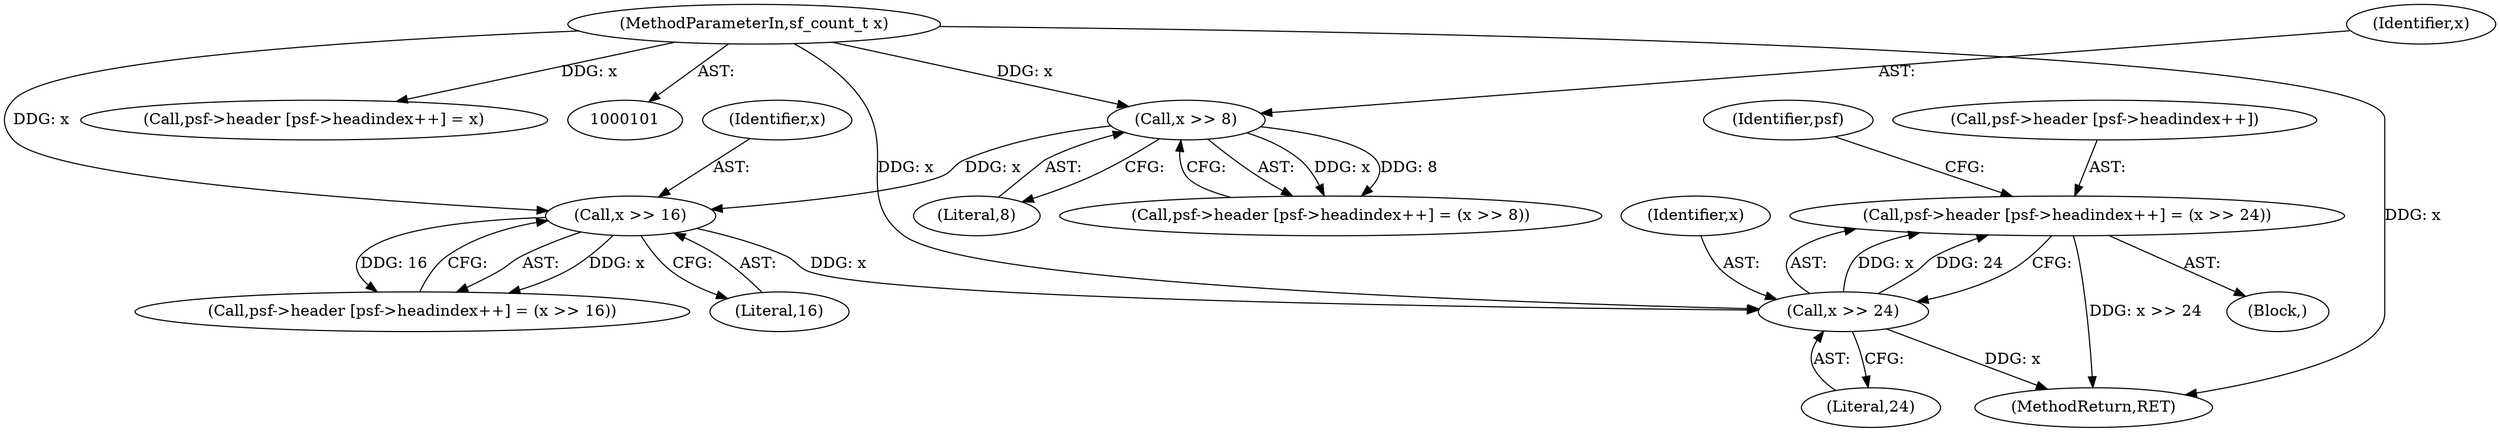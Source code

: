 digraph "1_libsndfile_708e996c87c5fae77b104ccfeb8f6db784c32074_7@pointer" {
"1000151" [label="(Call,psf->header [psf->headindex++] = (x >> 24))"];
"1000160" [label="(Call,x >> 24)"];
"1000148" [label="(Call,x >> 16)"];
"1000136" [label="(Call,x >> 8)"];
"1000103" [label="(MethodParameterIn,sf_count_t x)"];
"1000166" [label="(Identifier,psf)"];
"1000160" [label="(Call,x >> 24)"];
"1000151" [label="(Call,psf->header [psf->headindex++] = (x >> 24))"];
"1000149" [label="(Identifier,x)"];
"1000138" [label="(Literal,8)"];
"1000203" [label="(MethodReturn,RET)"];
"1000152" [label="(Call,psf->header [psf->headindex++])"];
"1000148" [label="(Call,x >> 16)"];
"1000103" [label="(MethodParameterIn,sf_count_t x)"];
"1000139" [label="(Call,psf->header [psf->headindex++] = (x >> 16))"];
"1000116" [label="(Block,)"];
"1000150" [label="(Literal,16)"];
"1000136" [label="(Call,x >> 8)"];
"1000117" [label="(Call,psf->header [psf->headindex++] = x)"];
"1000137" [label="(Identifier,x)"];
"1000161" [label="(Identifier,x)"];
"1000127" [label="(Call,psf->header [psf->headindex++] = (x >> 8))"];
"1000162" [label="(Literal,24)"];
"1000151" -> "1000116"  [label="AST: "];
"1000151" -> "1000160"  [label="CFG: "];
"1000152" -> "1000151"  [label="AST: "];
"1000160" -> "1000151"  [label="AST: "];
"1000166" -> "1000151"  [label="CFG: "];
"1000151" -> "1000203"  [label="DDG: x >> 24"];
"1000160" -> "1000151"  [label="DDG: x"];
"1000160" -> "1000151"  [label="DDG: 24"];
"1000160" -> "1000162"  [label="CFG: "];
"1000161" -> "1000160"  [label="AST: "];
"1000162" -> "1000160"  [label="AST: "];
"1000160" -> "1000203"  [label="DDG: x"];
"1000148" -> "1000160"  [label="DDG: x"];
"1000103" -> "1000160"  [label="DDG: x"];
"1000148" -> "1000139"  [label="AST: "];
"1000148" -> "1000150"  [label="CFG: "];
"1000149" -> "1000148"  [label="AST: "];
"1000150" -> "1000148"  [label="AST: "];
"1000139" -> "1000148"  [label="CFG: "];
"1000148" -> "1000139"  [label="DDG: x"];
"1000148" -> "1000139"  [label="DDG: 16"];
"1000136" -> "1000148"  [label="DDG: x"];
"1000103" -> "1000148"  [label="DDG: x"];
"1000136" -> "1000127"  [label="AST: "];
"1000136" -> "1000138"  [label="CFG: "];
"1000137" -> "1000136"  [label="AST: "];
"1000138" -> "1000136"  [label="AST: "];
"1000127" -> "1000136"  [label="CFG: "];
"1000136" -> "1000127"  [label="DDG: x"];
"1000136" -> "1000127"  [label="DDG: 8"];
"1000103" -> "1000136"  [label="DDG: x"];
"1000103" -> "1000101"  [label="AST: "];
"1000103" -> "1000203"  [label="DDG: x"];
"1000103" -> "1000117"  [label="DDG: x"];
}
